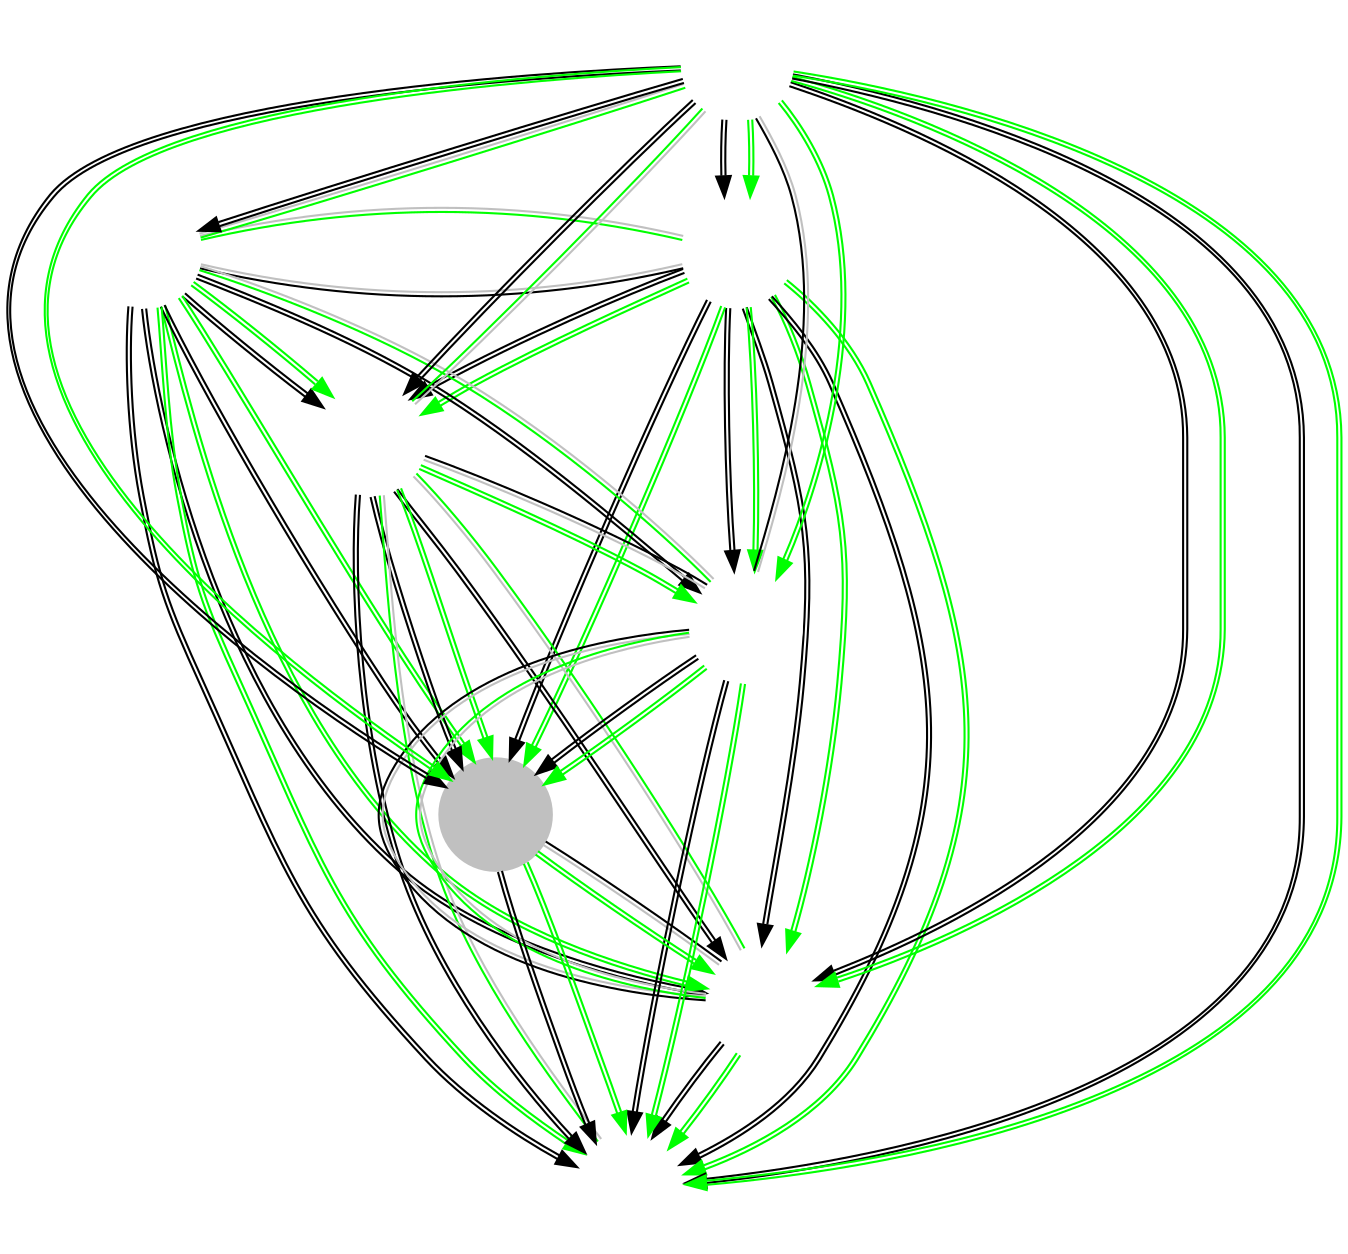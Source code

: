 // vim: set ts=5 sw=5:
digraph CN {
	node [shape=circle fixedsize=true width=.75 label="" color="white"];
	imagepath="logos/";
	CE	[ image="ce.png" ]
	eStar	[ image="estar-gaming.png" ]
	RPG	[ image="rpg.png" ]
	SOA	[ image="start-over-again.png" ]
	HL	[ image="hots-lady.png" ]
	SPT	[ image="super-perfect-team.png" ]
	KT	[ image="kt.png" style="filled" color="gray" ]
	WKG	[ image="wkg.png" ]

	/* Phase 1 Aggregates */
//	CE	->	eStar	[ color="lightgray:lightgray:lightgray" ]
//	CE	->	RPG	[ color="lightgray:lightgray" ]
//	CE	->	SOA	[ color="lightgray:lightgray:lightgray" ]
//	CE	->	HL	[ color="lightgray:lightgray:lightgray" ]
//	SPT	->	CE	[ color="lightgray" ]
//	eStar	->	RPG	[ color="lightgray:lightgray:lightgray" ]
//	eStar	->	SOA	[ color="lightgray:lightgray:lightgray" ]
//	eStar	->	HL	[ color="lightgray:lightgray:lightgray" ]
//	eStar	->	SPT	[ color="lightgray:lightgray" ]
//	RPG	->	SOA	[ color="lightgray:lightgray:lightgray" ]
//	HL	->	RPG	[ color="lightgray:lightgray" ]
//	SPT	->	RPG	[ color="lightgray:lightgray:lightgray" ]
//	HL	->	SOA	[ color="lightgray:lightgray:lightgray" ]
//	SPT	->	SOA	[ color="lightgray:lightgray" ]
//	SPT	->	HL	[ color="lightgray:lightgray" ]
	
	/* State 1 Part 1 - Round 1 */
	KT	->	WKG	[ color="black:black" ]
	RPG	->	SOA	[ color="black:black" ]
	eStar	->	CE	[ color="black:gray" dir="none" constraint="false" ]
	SPT	->	HL	[ color="black:gray" dir="none" constraint="false" ]
	SPT	->	WKG	[ color="black:black" ]
	HL	->	SOA	[ color="black:gray" dir="none" constraint="false" ]
	eStar	->	KT	[ color="black:black" ]
	CE	->	RPG	[ color="black:black" ]
	SPT	->	KT	[ color="black:black" ]
	eStar	->	RPG	[ color="black:black" ]
	CE	->	HL	[ color="black:black" ]
	SOA	->	WKG	[ color="black:black" ]

	/* Stage 1 Part 1 - Round 2 */
	HL	->	RPG	[ color="black:gray" dir="none" constraint="false" ]
	SOA	->	KT	[ color="black:gray" dir="none" constraint="false" ]
	CE	->	WKG	[ color="black:black" ]
	SPT	->	eStar	[ color="black:black" ]
	eStar	->	HL	[ color="black:black" ]
	RPG	->	WKG	[ color="black:black" ]
	SPT	->	SOA	[ color="black:black" ]
	CE	->	KT	[ color="black:black" ]
	CE	->	SOA	[ color="black:black" ]
	SPT	->	RPG	[ color="black:black" ]
	eStar	->	WKG	[ color="black:black" ]
//	HL	->	KT	[ /*color="black:black"*/ color="red:red" constraint="false" ]
	HL	->	KT	[ color="black:black" /*color="red:red" constraint="false"*/ ]

	/* Stage 1 Part 1 - Round 3 */
	HL	->	WKG	[ color="black:black" ]
	eStar	->	SOA	[ color="black:black" ]
	RPG	->	KT	[ color="black:black" ]
	SPT	->	CE	[ color="black:black" ]

	/* Stage 1 Part 2 - Round 1 */
	KT	->	WKG	[ color="green:green" ]
	SOA	->	RPG	[ color="green:gray" dir="none" constraint="false" ]
	eStar	->	CE	[ color="green:gray" dir="none" constraint="false" ]
	SPT	->	HL	[ color="green:green" ]

	/* Stage 1 Part 2 - Round 2 */
	SPT	->	WKG	[ color="green:green" ]
	HL	->	SOA	[ color="green:gray" dir="none" constraint="false" ]
	eStar	->	KT	[ color="green:green" ]
	CE	->	RPG	[ color="green:green" ]
	SPT	->	KT	[ color="green:green" ]
	eStar	->	RPG	[ color="green:green" ]
	CE	->	HL	[ color="green:green" ]
	SOA	->	WKG	[ color="green:green" ]
	RPG	->	HL	[ color="green:green" ]
	KT	->	SOA	[ color="green:green" ]
	CE	->	WKG	[ color="green:green" ]
	eStar	->	SPT	[ color="green:gray" dir="none" constraint="false" ]

	/* Stage 1 Part 2 - Round 3 */
	eStar	->	HL	[ color="green:gray" dir="none" constraint="false" ]
	RPG	->	WKG	[ color="green:gray" dir="none" constraint="false" ]
	SPT	->	SOA	[ color="green:green" ]
	CE	->	KT	[ color="green:green" ]
	CE	->	SOA	[ color="green:green" ]
	SPT	->	RPG	[ color="green:gray" dir="none" constraint="false" ]
	eStar	->	WKG	[ color="green:green" ]
	HL	->	KT	[ color="green:green" ]
	HL	->	WKG	[ color="green:green" ]
	eStar	->	SOA	[ color="green:green" ]
	RPG	->	KT	[ color="green:green" ]
	SPT	->	CE	[ color="green:green" ]

	edge [ color="gray" dir="none" constraint="false" style="dashed"]

}
